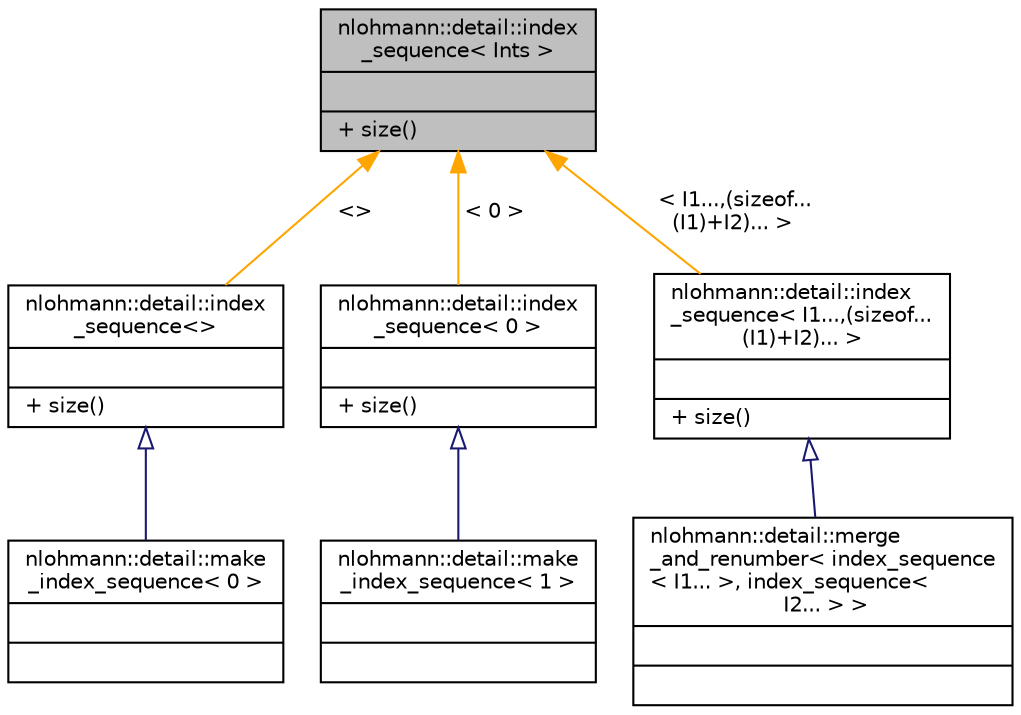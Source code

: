 digraph "nlohmann::detail::index_sequence&lt; Ints &gt;"
{
 // INTERACTIVE_SVG=YES
  bgcolor="transparent";
  edge [fontname="Helvetica",fontsize="10",labelfontname="Helvetica",labelfontsize="10"];
  node [fontname="Helvetica",fontsize="10",shape=record];
  Node1 [label="{nlohmann::detail::index\l_sequence\< Ints \>\n||+ size()\l}",height=0.2,width=0.4,color="black", fillcolor="grey75", style="filled", fontcolor="black"];
  Node1 -> Node2 [dir="back",color="orange",fontsize="10",style="solid",label=" \<\>" ,fontname="Helvetica"];
  Node2 [label="{nlohmann::detail::index\l_sequence\<\>\n||+ size()\l}",height=0.2,width=0.4,color="black",URL="$d4/d69/structnlohmann_1_1detail_1_1index__sequence.html"];
  Node2 -> Node3 [dir="back",color="midnightblue",fontsize="10",style="solid",arrowtail="onormal",fontname="Helvetica"];
  Node3 [label="{nlohmann::detail::make\l_index_sequence\< 0 \>\n||}",height=0.2,width=0.4,color="black",URL="$d9/d8f/structnlohmann_1_1detail_1_1make__index__sequence_3_010_01_4.html"];
  Node1 -> Node4 [dir="back",color="orange",fontsize="10",style="solid",label=" \< 0 \>" ,fontname="Helvetica"];
  Node4 [label="{nlohmann::detail::index\l_sequence\< 0 \>\n||+ size()\l}",height=0.2,width=0.4,color="black",URL="$d4/d69/structnlohmann_1_1detail_1_1index__sequence.html"];
  Node4 -> Node5 [dir="back",color="midnightblue",fontsize="10",style="solid",arrowtail="onormal",fontname="Helvetica"];
  Node5 [label="{nlohmann::detail::make\l_index_sequence\< 1 \>\n||}",height=0.2,width=0.4,color="black",URL="$d4/d5f/structnlohmann_1_1detail_1_1make__index__sequence_3_011_01_4.html"];
  Node1 -> Node6 [dir="back",color="orange",fontsize="10",style="solid",label=" \< I1...,(sizeof...\l(I1)+I2)... \>" ,fontname="Helvetica"];
  Node6 [label="{nlohmann::detail::index\l_sequence\< I1...,(sizeof...\l(I1)+I2)... \>\n||+ size()\l}",height=0.2,width=0.4,color="black",URL="$d4/d69/structnlohmann_1_1detail_1_1index__sequence.html"];
  Node6 -> Node7 [dir="back",color="midnightblue",fontsize="10",style="solid",arrowtail="onormal",fontname="Helvetica"];
  Node7 [label="{nlohmann::detail::merge\l_and_renumber\< index_sequence\l\< I1... \>, index_sequence\<\l I2... \> \>\n||}",height=0.2,width=0.4,color="black",URL="$df/d89/structnlohmann_1_1detail_1_1merge__and__renumber_3_01index__sequence_3_01I1_8_8_8_01_4_00_01inde4885d6f1d93a04f25932afbd429c4793.html"];
}
